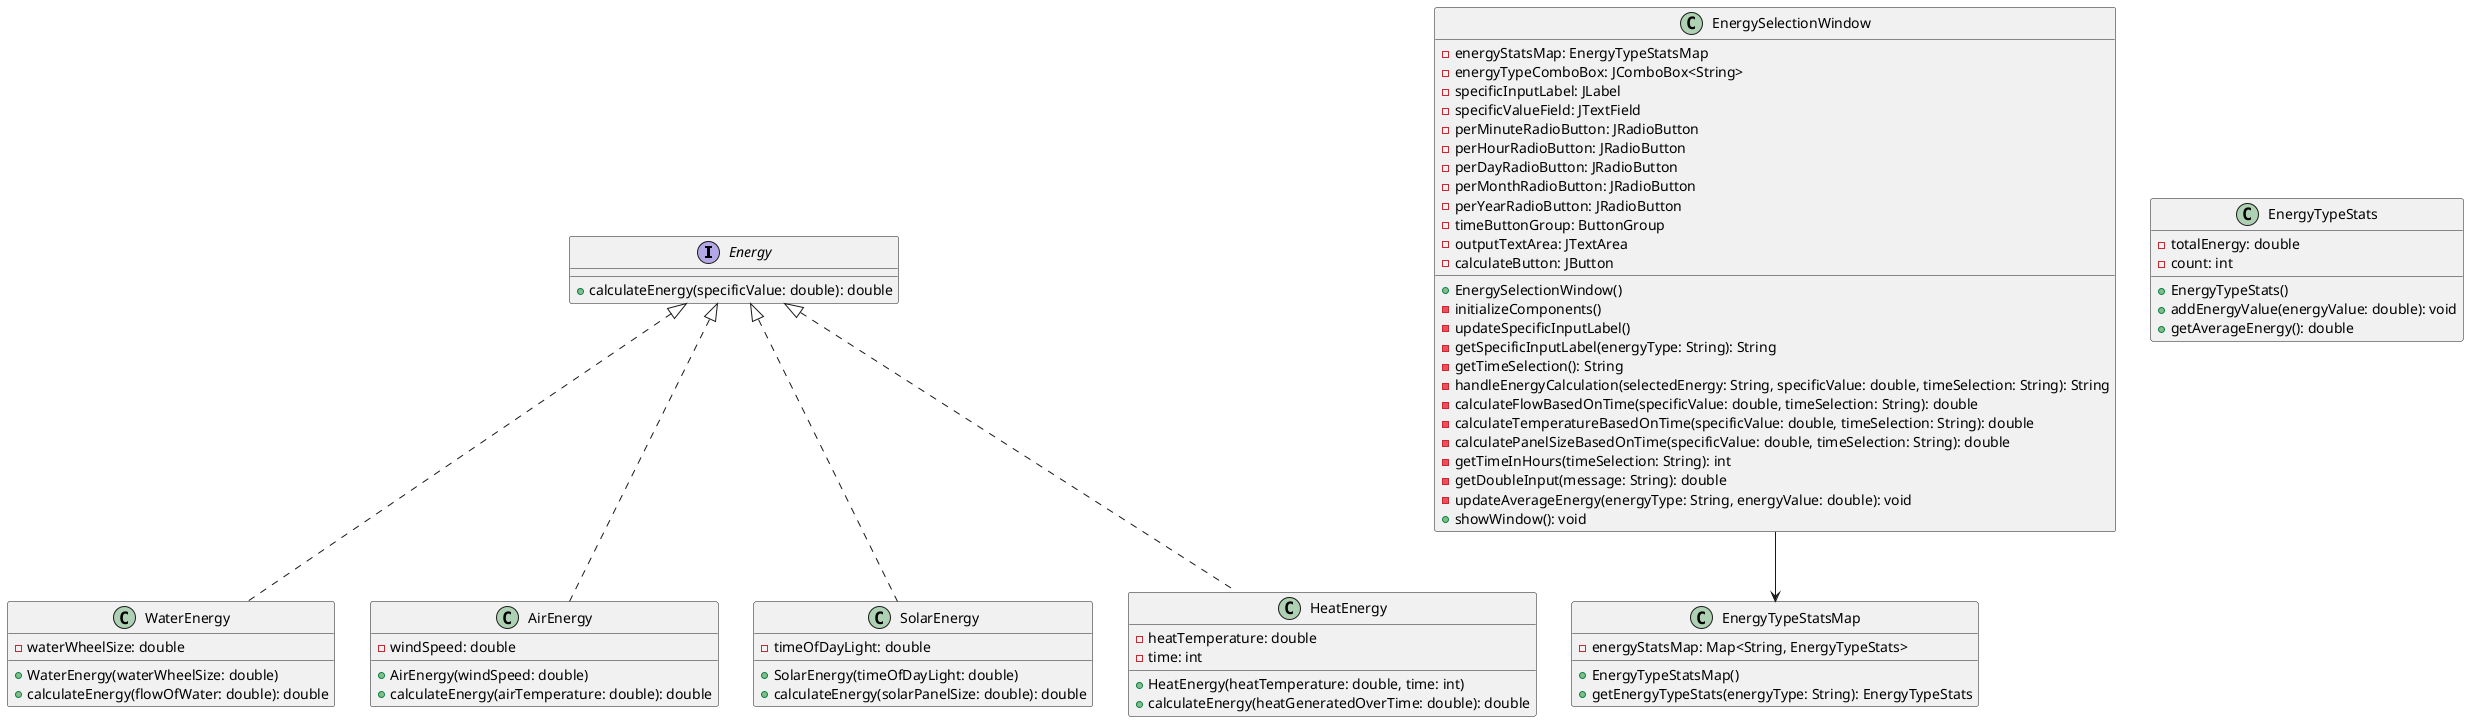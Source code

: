 @startuml

interface Energy {
    + calculateEnergy(specificValue: double): double
}

class WaterEnergy {
    - waterWheelSize: double
    + WaterEnergy(waterWheelSize: double)
    + calculateEnergy(flowOfWater: double): double
}

class AirEnergy {
    - windSpeed: double
    + AirEnergy(windSpeed: double)
    + calculateEnergy(airTemperature: double): double
}

class SolarEnergy {
    - timeOfDayLight: double
    + SolarEnergy(timeOfDayLight: double)
    + calculateEnergy(solarPanelSize: double): double
}

class HeatEnergy {
    - heatTemperature: double
    - time: int
    + HeatEnergy(heatTemperature: double, time: int)
    + calculateEnergy(heatGeneratedOverTime: double): double
}

Energy <|.. WaterEnergy
Energy <|.. AirEnergy
Energy <|.. SolarEnergy
Energy <|.. HeatEnergy

class EnergySelectionWindow {
    - energyStatsMap: EnergyTypeStatsMap
    - energyTypeComboBox: JComboBox<String>
    - specificInputLabel: JLabel
    - specificValueField: JTextField
    - perMinuteRadioButton: JRadioButton
    - perHourRadioButton: JRadioButton
    - perDayRadioButton: JRadioButton
    - perMonthRadioButton: JRadioButton
    - perYearRadioButton: JRadioButton
    - timeButtonGroup: ButtonGroup
    - outputTextArea: JTextArea
    - calculateButton: JButton
    + EnergySelectionWindow()
    - initializeComponents()
    - updateSpecificInputLabel()
    - getSpecificInputLabel(energyType: String): String
    - getTimeSelection(): String
    - handleEnergyCalculation(selectedEnergy: String, specificValue: double, timeSelection: String): String
    - calculateFlowBasedOnTime(specificValue: double, timeSelection: String): double
    - calculateTemperatureBasedOnTime(specificValue: double, timeSelection: String): double
    - calculatePanelSizeBasedOnTime(specificValue: double, timeSelection: String): double
    - getTimeInHours(timeSelection: String): int
    - getDoubleInput(message: String): double
    - updateAverageEnergy(energyType: String, energyValue: double): void
    + showWindow(): void
}

class EnergyTypeStats {
    - totalEnergy: double
    - count: int
    + EnergyTypeStats()
    + addEnergyValue(energyValue: double): void
    + getAverageEnergy(): double
}

class EnergyTypeStatsMap {
    - energyStatsMap: Map<String, EnergyTypeStats>
    + EnergyTypeStatsMap()
    + getEnergyTypeStats(energyType: String): EnergyTypeStats
}

EnergySelectionWindow --> EnergyTypeStatsMap

@enduml
